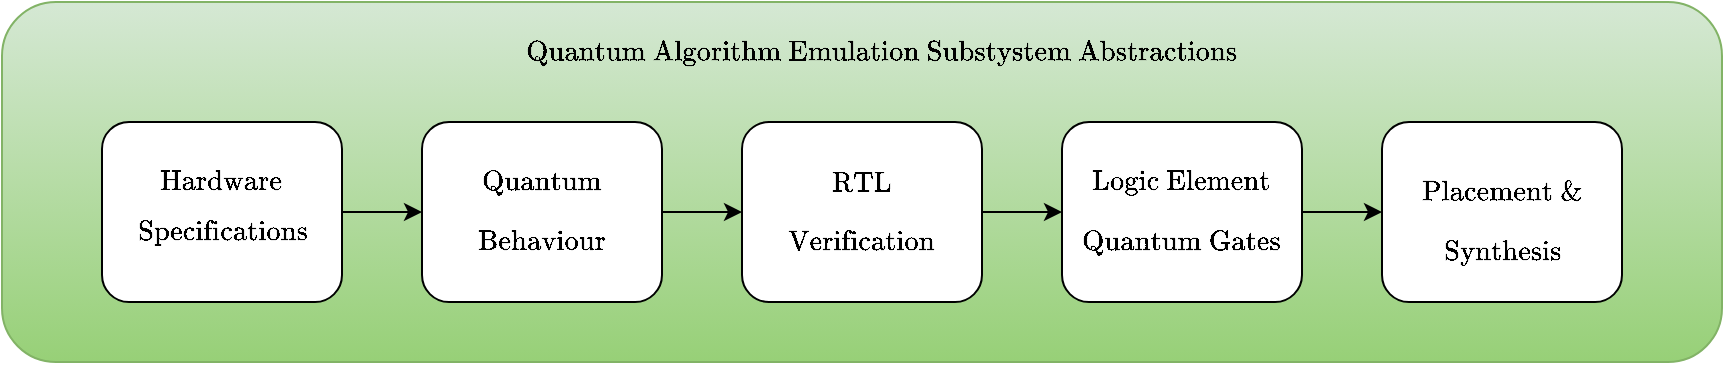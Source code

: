 <mxfile version="24.7.17">
  <diagram name="Page-1" id="U2kBxbAQbVitZyt5an3E">
    <mxGraphModel dx="1434" dy="843" grid="1" gridSize="10" guides="1" tooltips="1" connect="1" arrows="1" fold="1" page="1" pageScale="1" pageWidth="1169" pageHeight="827" math="1" shadow="0">
      <root>
        <mxCell id="0" />
        <mxCell id="1" parent="0" />
        <mxCell id="1oOVjhlaintZ9Wxe-AjX-1" value="" style="rounded=1;whiteSpace=wrap;html=1;fillColor=#d5e8d4;strokeColor=#82b366;gradientColor=#97d077;" vertex="1" parent="1">
          <mxGeometry x="160" y="280" width="860" height="180" as="geometry" />
        </mxCell>
        <mxCell id="1oOVjhlaintZ9Wxe-AjX-2" value="" style="group" vertex="1" connectable="0" parent="1">
          <mxGeometry x="210" y="340" width="120" height="90" as="geometry" />
        </mxCell>
        <mxCell id="1oOVjhlaintZ9Wxe-AjX-3" value="" style="rounded=1;whiteSpace=wrap;html=1;" vertex="1" parent="1oOVjhlaintZ9Wxe-AjX-2">
          <mxGeometry width="120" height="90" as="geometry" />
        </mxCell>
        <mxCell id="1oOVjhlaintZ9Wxe-AjX-4" value="$$\text{Hardware}$$" style="text;html=1;align=center;verticalAlign=middle;whiteSpace=wrap;rounded=0;" vertex="1" parent="1oOVjhlaintZ9Wxe-AjX-2">
          <mxGeometry x="5" y="10" width="110" height="40" as="geometry" />
        </mxCell>
        <mxCell id="1oOVjhlaintZ9Wxe-AjX-5" value="$$\text{Specifications}$$" style="text;html=1;align=center;verticalAlign=middle;whiteSpace=wrap;rounded=0;" vertex="1" parent="1oOVjhlaintZ9Wxe-AjX-2">
          <mxGeometry x="5" y="40" width="110" height="30" as="geometry" />
        </mxCell>
        <mxCell id="1oOVjhlaintZ9Wxe-AjX-6" style="edgeStyle=orthogonalEdgeStyle;rounded=0;orthogonalLoop=1;jettySize=auto;html=1;exitX=1;exitY=0.5;exitDx=0;exitDy=0;entryX=0;entryY=0.5;entryDx=0;entryDy=0;" edge="1" parent="1" source="1oOVjhlaintZ9Wxe-AjX-7" target="1oOVjhlaintZ9Wxe-AjX-10">
          <mxGeometry relative="1" as="geometry" />
        </mxCell>
        <mxCell id="1oOVjhlaintZ9Wxe-AjX-7" value="" style="rounded=1;whiteSpace=wrap;html=1;" vertex="1" parent="1">
          <mxGeometry x="370" y="340" width="120" height="90" as="geometry" />
        </mxCell>
        <mxCell id="1oOVjhlaintZ9Wxe-AjX-8" value="$$\text{Quantum}$$" style="text;html=1;align=center;verticalAlign=middle;whiteSpace=wrap;rounded=0;" vertex="1" parent="1">
          <mxGeometry x="375" y="355" width="110" height="30" as="geometry" />
        </mxCell>
        <mxCell id="1oOVjhlaintZ9Wxe-AjX-9" style="edgeStyle=orthogonalEdgeStyle;rounded=0;orthogonalLoop=1;jettySize=auto;html=1;entryX=0;entryY=0.5;entryDx=0;entryDy=0;" edge="1" parent="1" source="1oOVjhlaintZ9Wxe-AjX-10" target="1oOVjhlaintZ9Wxe-AjX-13">
          <mxGeometry relative="1" as="geometry" />
        </mxCell>
        <mxCell id="1oOVjhlaintZ9Wxe-AjX-10" value="" style="rounded=1;whiteSpace=wrap;html=1;" vertex="1" parent="1">
          <mxGeometry x="530" y="340" width="120" height="90" as="geometry" />
        </mxCell>
        <mxCell id="1oOVjhlaintZ9Wxe-AjX-11" value="$$\text{RTL}$$" style="text;html=1;align=center;verticalAlign=middle;whiteSpace=wrap;rounded=0;" vertex="1" parent="1">
          <mxGeometry x="535" y="355" width="110" height="30" as="geometry" />
        </mxCell>
        <mxCell id="1oOVjhlaintZ9Wxe-AjX-12" style="edgeStyle=orthogonalEdgeStyle;rounded=0;orthogonalLoop=1;jettySize=auto;html=1;exitX=1;exitY=0.5;exitDx=0;exitDy=0;entryX=0;entryY=0.5;entryDx=0;entryDy=0;" edge="1" parent="1" source="1oOVjhlaintZ9Wxe-AjX-13" target="1oOVjhlaintZ9Wxe-AjX-15">
          <mxGeometry relative="1" as="geometry" />
        </mxCell>
        <mxCell id="1oOVjhlaintZ9Wxe-AjX-13" value="" style="rounded=1;whiteSpace=wrap;html=1;" vertex="1" parent="1">
          <mxGeometry x="690" y="340" width="120" height="90" as="geometry" />
        </mxCell>
        <mxCell id="1oOVjhlaintZ9Wxe-AjX-14" value="$$\text{Logic Element}$$" style="text;html=1;align=center;verticalAlign=middle;whiteSpace=wrap;rounded=0;" vertex="1" parent="1">
          <mxGeometry x="695" y="355" width="110" height="30" as="geometry" />
        </mxCell>
        <mxCell id="1oOVjhlaintZ9Wxe-AjX-15" value="" style="rounded=1;whiteSpace=wrap;html=1;" vertex="1" parent="1">
          <mxGeometry x="850" y="340" width="120" height="90" as="geometry" />
        </mxCell>
        <mxCell id="1oOVjhlaintZ9Wxe-AjX-16" value="$$\text{Placement &amp;amp;}$$" style="text;html=1;align=center;verticalAlign=middle;whiteSpace=wrap;rounded=0;" vertex="1" parent="1">
          <mxGeometry x="855" y="360" width="110" height="30" as="geometry" />
        </mxCell>
        <mxCell id="1oOVjhlaintZ9Wxe-AjX-17" style="edgeStyle=orthogonalEdgeStyle;rounded=0;orthogonalLoop=1;jettySize=auto;html=1;entryX=0;entryY=0.5;entryDx=0;entryDy=0;" edge="1" parent="1" source="1oOVjhlaintZ9Wxe-AjX-3" target="1oOVjhlaintZ9Wxe-AjX-7">
          <mxGeometry relative="1" as="geometry" />
        </mxCell>
        <mxCell id="1oOVjhlaintZ9Wxe-AjX-18" value="$$\text{Quantum Algorithm Emulation Substystem Abstractions}$$" style="text;html=1;align=center;verticalAlign=middle;whiteSpace=wrap;rounded=0;" vertex="1" parent="1">
          <mxGeometry x="400" y="290" width="400" height="30" as="geometry" />
        </mxCell>
        <mxCell id="1oOVjhlaintZ9Wxe-AjX-19" value="$$\text{Behaviour}$$" style="text;html=1;align=center;verticalAlign=middle;whiteSpace=wrap;rounded=0;" vertex="1" parent="1">
          <mxGeometry x="375" y="385" width="110" height="30" as="geometry" />
        </mxCell>
        <mxCell id="1oOVjhlaintZ9Wxe-AjX-20" value="$$\text{Verification}$$" style="text;html=1;align=center;verticalAlign=middle;whiteSpace=wrap;rounded=0;" vertex="1" parent="1">
          <mxGeometry x="535" y="385" width="110" height="30" as="geometry" />
        </mxCell>
        <mxCell id="1oOVjhlaintZ9Wxe-AjX-21" value="$$\text{Quantum Gates}$$" style="text;html=1;align=center;verticalAlign=middle;whiteSpace=wrap;rounded=0;" vertex="1" parent="1">
          <mxGeometry x="695" y="385" width="110" height="30" as="geometry" />
        </mxCell>
        <mxCell id="1oOVjhlaintZ9Wxe-AjX-22" value="$$\text{Synthesis}$$" style="text;html=1;align=center;verticalAlign=middle;whiteSpace=wrap;rounded=0;" vertex="1" parent="1">
          <mxGeometry x="855" y="390" width="110" height="30" as="geometry" />
        </mxCell>
      </root>
    </mxGraphModel>
  </diagram>
</mxfile>
